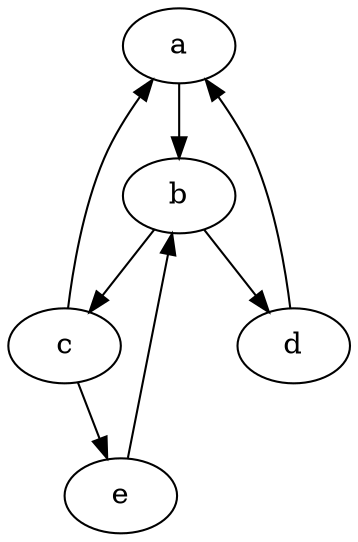 digraph "3cycles-abcde" {
name="3cycles-abcde"
node [type=tmsg]
edge [type=xy]
a -> b -> c -> a
b -> d -> a 
c -> e -> b
}
